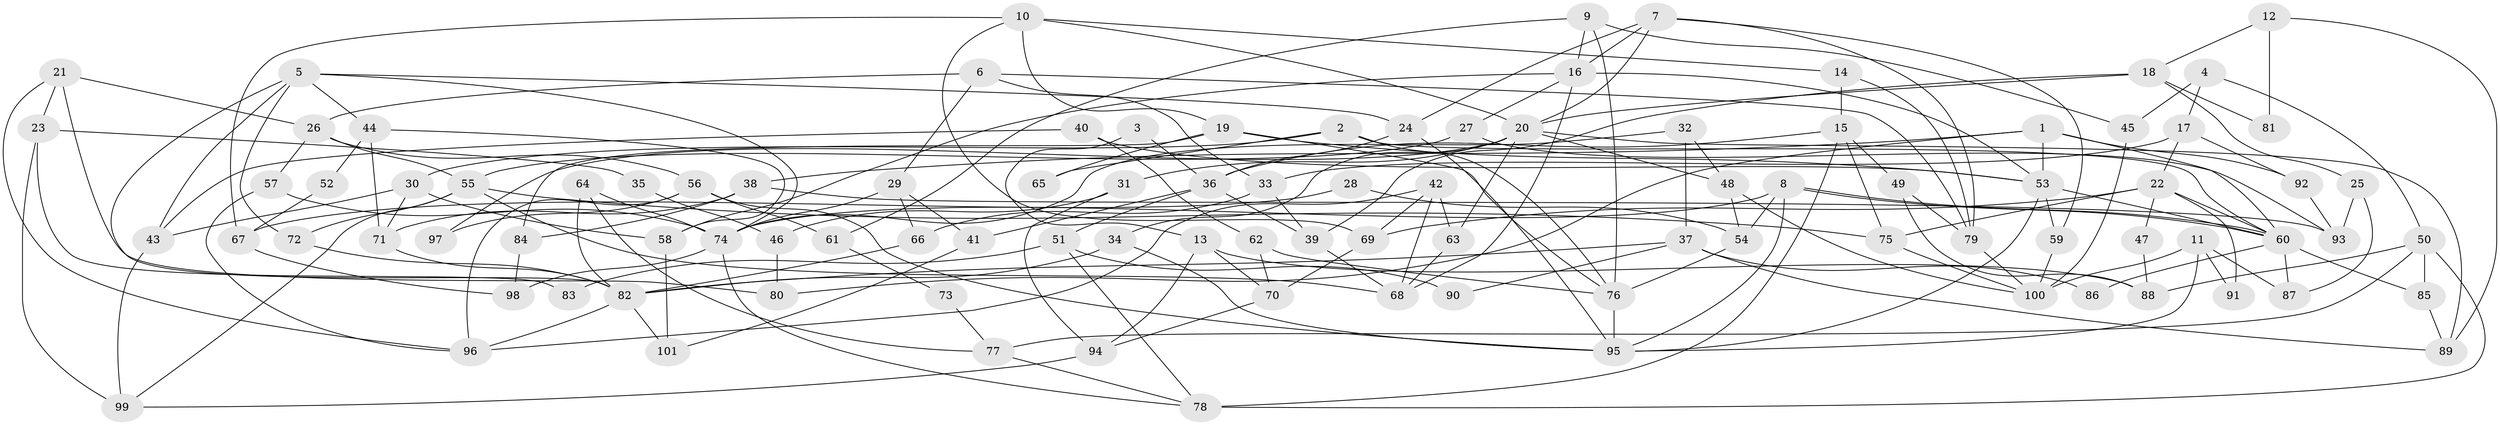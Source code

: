 // coarse degree distribution, {4: 0.3137254901960784, 6: 0.09803921568627451, 10: 0.0196078431372549, 8: 0.11764705882352941, 5: 0.19607843137254902, 3: 0.11764705882352941, 12: 0.0196078431372549, 7: 0.058823529411764705, 2: 0.0392156862745098, 11: 0.0196078431372549}
// Generated by graph-tools (version 1.1) at 2025/37/03/04/25 23:37:11]
// undirected, 101 vertices, 202 edges
graph export_dot {
  node [color=gray90,style=filled];
  1;
  2;
  3;
  4;
  5;
  6;
  7;
  8;
  9;
  10;
  11;
  12;
  13;
  14;
  15;
  16;
  17;
  18;
  19;
  20;
  21;
  22;
  23;
  24;
  25;
  26;
  27;
  28;
  29;
  30;
  31;
  32;
  33;
  34;
  35;
  36;
  37;
  38;
  39;
  40;
  41;
  42;
  43;
  44;
  45;
  46;
  47;
  48;
  49;
  50;
  51;
  52;
  53;
  54;
  55;
  56;
  57;
  58;
  59;
  60;
  61;
  62;
  63;
  64;
  65;
  66;
  67;
  68;
  69;
  70;
  71;
  72;
  73;
  74;
  75;
  76;
  77;
  78;
  79;
  80;
  81;
  82;
  83;
  84;
  85;
  86;
  87;
  88;
  89;
  90;
  91;
  92;
  93;
  94;
  95;
  96;
  97;
  98;
  99;
  100;
  101;
  1 -- 60;
  1 -- 38;
  1 -- 53;
  1 -- 80;
  1 -- 92;
  2 -- 60;
  2 -- 76;
  2 -- 30;
  2 -- 65;
  3 -- 36;
  3 -- 13;
  4 -- 50;
  4 -- 45;
  4 -- 17;
  5 -- 72;
  5 -- 24;
  5 -- 43;
  5 -- 44;
  5 -- 74;
  5 -- 82;
  6 -- 33;
  6 -- 26;
  6 -- 29;
  6 -- 79;
  7 -- 16;
  7 -- 79;
  7 -- 20;
  7 -- 24;
  7 -- 59;
  8 -- 60;
  8 -- 60;
  8 -- 74;
  8 -- 54;
  8 -- 95;
  9 -- 16;
  9 -- 76;
  9 -- 45;
  9 -- 61;
  10 -- 20;
  10 -- 14;
  10 -- 19;
  10 -- 67;
  10 -- 69;
  11 -- 95;
  11 -- 87;
  11 -- 91;
  11 -- 100;
  12 -- 18;
  12 -- 89;
  12 -- 81;
  13 -- 88;
  13 -- 70;
  13 -- 94;
  14 -- 15;
  14 -- 79;
  15 -- 75;
  15 -- 36;
  15 -- 49;
  15 -- 78;
  16 -- 68;
  16 -- 53;
  16 -- 27;
  16 -- 58;
  17 -- 22;
  17 -- 33;
  17 -- 92;
  18 -- 20;
  18 -- 39;
  18 -- 25;
  18 -- 81;
  19 -- 76;
  19 -- 53;
  19 -- 65;
  19 -- 84;
  20 -- 34;
  20 -- 31;
  20 -- 48;
  20 -- 63;
  20 -- 89;
  20 -- 97;
  21 -- 26;
  21 -- 96;
  21 -- 23;
  21 -- 80;
  22 -- 60;
  22 -- 75;
  22 -- 47;
  22 -- 69;
  22 -- 91;
  23 -- 99;
  23 -- 35;
  23 -- 83;
  24 -- 95;
  24 -- 36;
  25 -- 93;
  25 -- 87;
  26 -- 56;
  26 -- 57;
  26 -- 55;
  27 -- 55;
  27 -- 93;
  28 -- 67;
  28 -- 54;
  29 -- 41;
  29 -- 66;
  29 -- 74;
  30 -- 71;
  30 -- 43;
  30 -- 58;
  31 -- 94;
  31 -- 46;
  32 -- 74;
  32 -- 48;
  32 -- 37;
  33 -- 66;
  33 -- 39;
  34 -- 95;
  34 -- 82;
  35 -- 46;
  36 -- 39;
  36 -- 41;
  36 -- 51;
  37 -- 89;
  37 -- 82;
  37 -- 86;
  37 -- 90;
  38 -- 71;
  38 -- 93;
  38 -- 84;
  39 -- 68;
  40 -- 53;
  40 -- 43;
  40 -- 62;
  41 -- 101;
  42 -- 68;
  42 -- 69;
  42 -- 63;
  42 -- 96;
  43 -- 99;
  44 -- 58;
  44 -- 52;
  44 -- 71;
  45 -- 100;
  46 -- 80;
  47 -- 88;
  48 -- 100;
  48 -- 54;
  49 -- 79;
  49 -- 88;
  50 -- 77;
  50 -- 78;
  50 -- 85;
  50 -- 88;
  51 -- 78;
  51 -- 83;
  51 -- 90;
  52 -- 67;
  53 -- 59;
  53 -- 60;
  53 -- 95;
  54 -- 76;
  55 -- 99;
  55 -- 68;
  55 -- 72;
  55 -- 75;
  56 -- 96;
  56 -- 95;
  56 -- 61;
  56 -- 97;
  57 -- 74;
  57 -- 96;
  58 -- 101;
  59 -- 100;
  60 -- 85;
  60 -- 86;
  60 -- 87;
  61 -- 73;
  62 -- 76;
  62 -- 70;
  63 -- 68;
  64 -- 82;
  64 -- 74;
  64 -- 77;
  66 -- 82;
  67 -- 98;
  69 -- 70;
  70 -- 94;
  71 -- 82;
  72 -- 82;
  73 -- 77;
  74 -- 78;
  74 -- 98;
  75 -- 100;
  76 -- 95;
  77 -- 78;
  79 -- 100;
  82 -- 96;
  82 -- 101;
  84 -- 98;
  85 -- 89;
  92 -- 93;
  94 -- 99;
}
